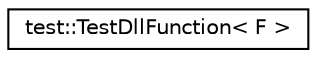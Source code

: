 digraph "Graphical Class Hierarchy"
{
 // LATEX_PDF_SIZE
  edge [fontname="Helvetica",fontsize="10",labelfontname="Helvetica",labelfontsize="10"];
  node [fontname="Helvetica",fontsize="10",shape=record];
  rankdir="LR";
  Node0 [label="test::TestDllFunction\< F \>",height=0.2,width=0.4,color="black", fillcolor="white", style="filled",URL="$classtest_1_1_test_dll_function.html",tooltip="This class will hold something to test. The main use at this time is for the class to hold a function..."];
}

